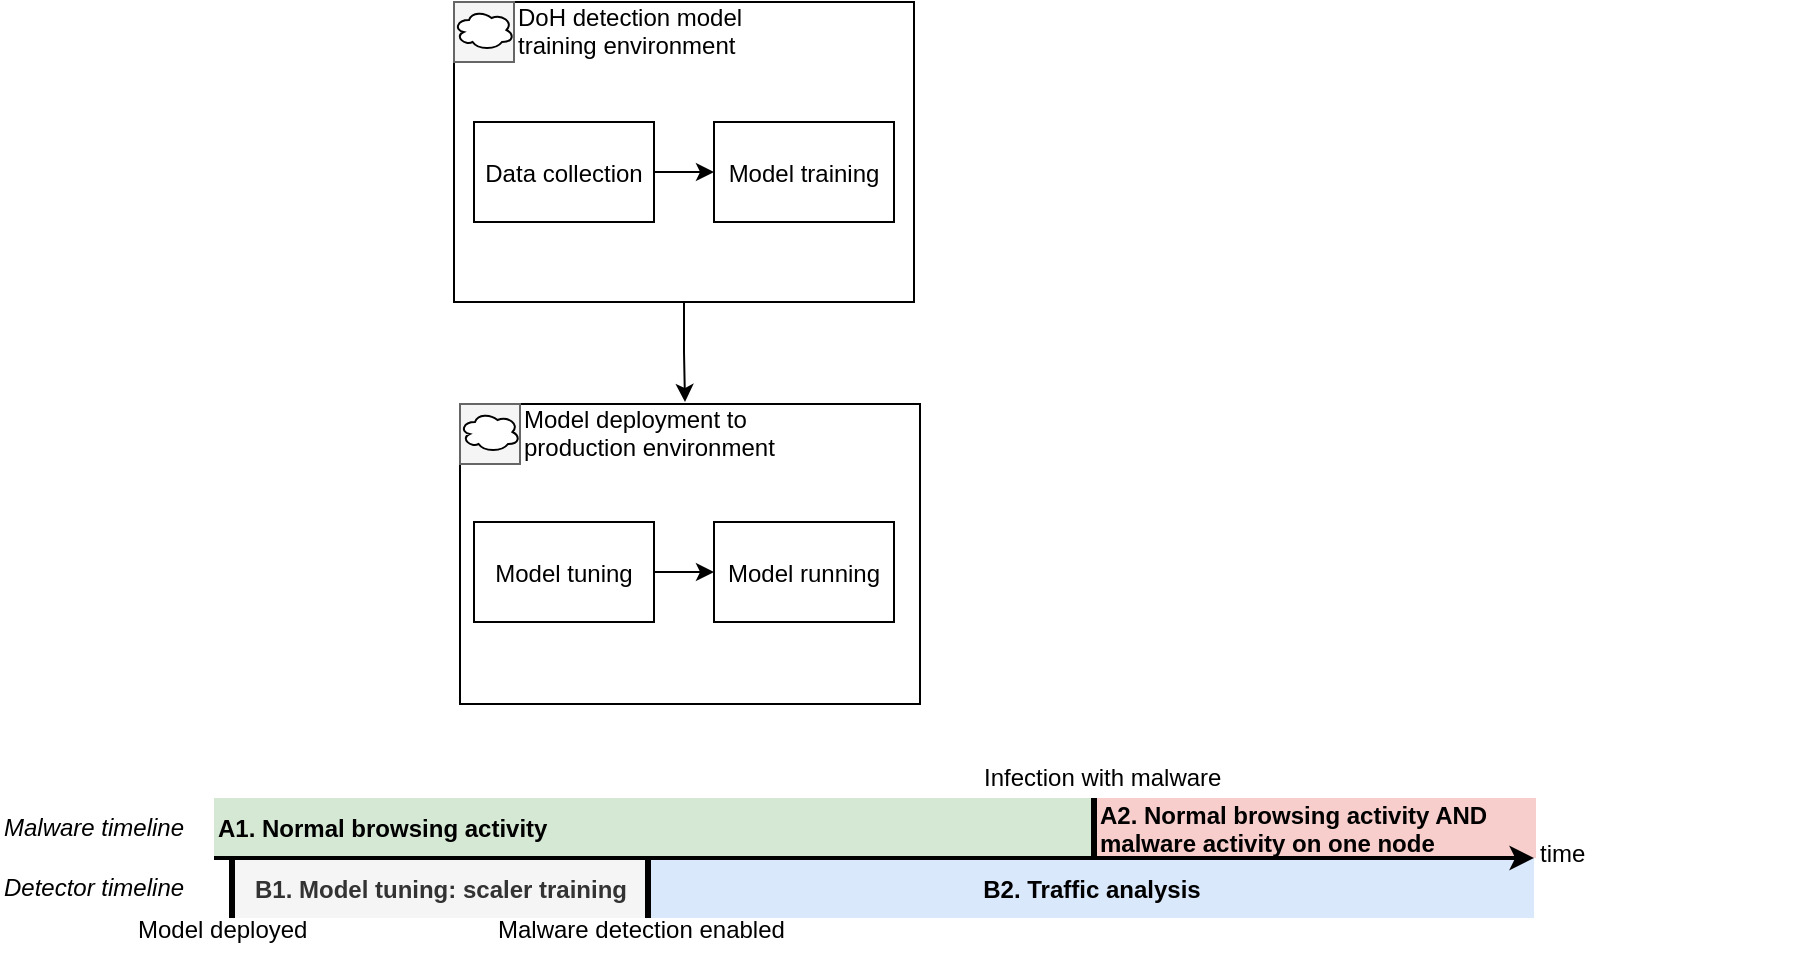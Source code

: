 <mxfile version="20.5.3" type="embed"><diagram id="jLwXgOiIhLEKHpEH9h6s" name="Page-1"><mxGraphModel dx="695" dy="564" grid="1" gridSize="10" guides="1" tooltips="1" connect="1" arrows="1" fold="1" page="1" pageScale="1" pageWidth="1100" pageHeight="850" background="#ffffff" math="0" shadow="0"><root><mxCell id="0"/><mxCell id="1" parent="0"/><mxCell id="81" value="B2. Traffic analysis" style="text;strokeColor=none;fillColor=#dae8fc;align=center;verticalAlign=middle;rounded=0;fontStyle=1" parent="1" vertex="1"><mxGeometry x="345" y="528" width="442" height="30" as="geometry"/></mxCell><mxCell id="64" value="B1. Model tuning: scaler training" style="text;strokeColor=none;fillColor=#f5f5f5;align=center;verticalAlign=middle;rounded=0;fontStyle=1;fontColor=#333333;" parent="1" vertex="1"><mxGeometry x="137" y="528" width="207" height="30" as="geometry"/></mxCell><mxCell id="58" style="edgeStyle=orthogonalEdgeStyle;rounded=0;orthogonalLoop=1;jettySize=auto;entryX=0.75;entryY=0;entryDx=0;entryDy=0;" parent="1" source="44" target="54" edge="1"><mxGeometry relative="1" as="geometry"/></mxCell><mxCell id="44" value="" style="rounded=0;" parent="1" vertex="1"><mxGeometry x="247" y="100" width="230" height="150" as="geometry"/></mxCell><mxCell id="45" value="" style="rounded=0;fillColor=#f5f5f5;fontColor=#333333;strokeColor=#666666;" parent="1" vertex="1"><mxGeometry x="247" y="100" width="30" height="30" as="geometry"/></mxCell><mxCell id="46" value="" style="ellipse;shape=cloud;" parent="1" vertex="1"><mxGeometry x="247" y="104" width="30" height="20" as="geometry"/></mxCell><mxCell id="47" value="DoH detection model&#xA;training environment" style="text;strokeColor=none;fillColor=none;align=left;verticalAlign=middle;rounded=0;" parent="1" vertex="1"><mxGeometry x="277" y="99" width="110" height="30" as="geometry"/></mxCell><mxCell id="50" style="edgeStyle=orthogonalEdgeStyle;rounded=0;orthogonalLoop=1;jettySize=auto;entryX=0;entryY=0.5;entryDx=0;entryDy=0;" parent="1" source="48" target="49" edge="1"><mxGeometry relative="1" as="geometry"/></mxCell><mxCell id="48" value="Data collection" style="rounded=0;" parent="1" vertex="1"><mxGeometry x="257" y="160" width="90" height="50" as="geometry"/></mxCell><mxCell id="49" value="Model training" style="rounded=0;" parent="1" vertex="1"><mxGeometry x="377" y="160" width="90" height="50" as="geometry"/></mxCell><mxCell id="51" value="" style="rounded=0;" parent="1" vertex="1"><mxGeometry x="250" y="301" width="230" height="150" as="geometry"/></mxCell><mxCell id="52" value="" style="rounded=0;fillColor=#f5f5f5;fontColor=#333333;strokeColor=#666666;" parent="1" vertex="1"><mxGeometry x="250" y="301" width="30" height="30" as="geometry"/></mxCell><mxCell id="53" value="" style="ellipse;shape=cloud;" parent="1" vertex="1"><mxGeometry x="250" y="305" width="30" height="20" as="geometry"/></mxCell><mxCell id="54" value="Model deployment to&#xA;production environment" style="text;strokeColor=none;fillColor=none;align=left;verticalAlign=middle;rounded=0;" parent="1" vertex="1"><mxGeometry x="280" y="300" width="110" height="30" as="geometry"/></mxCell><mxCell id="61" style="edgeStyle=orthogonalEdgeStyle;rounded=0;orthogonalLoop=1;jettySize=auto;entryX=0;entryY=0.5;entryDx=0;entryDy=0;" parent="1" source="59" target="60" edge="1"><mxGeometry relative="1" as="geometry"/></mxCell><mxCell id="59" value="Model tuning" style="rounded=0;" parent="1" vertex="1"><mxGeometry x="257" y="360" width="90" height="50" as="geometry"/></mxCell><mxCell id="60" value="Model running" style="rounded=0;" parent="1" vertex="1"><mxGeometry x="377" y="360" width="90" height="50" as="geometry"/></mxCell><mxCell id="63" value="" style="endArrow=none;rounded=0;strokeWidth=3;fontStyle=1" parent="1" edge="1"><mxGeometry width="50" height="50" relative="1" as="geometry"><mxPoint x="136" y="558" as="sourcePoint"/><mxPoint x="136" y="528" as="targetPoint"/></mxGeometry></mxCell><mxCell id="65" value="Model deployed" style="text;strokeColor=none;fillColor=none;align=left;verticalAlign=middle;rounded=0;" parent="1" vertex="1"><mxGeometry x="87" y="548" width="117" height="30" as="geometry"/></mxCell><mxCell id="76" value="" style="endArrow=none;rounded=0;strokeWidth=3;fontStyle=1" parent="1" edge="1"><mxGeometry width="50" height="50" relative="1" as="geometry"><mxPoint x="344" y="558" as="sourcePoint"/><mxPoint x="344" y="528" as="targetPoint"/></mxGeometry></mxCell><mxCell id="78" value="Malware detection enabled" style="text;strokeColor=none;fillColor=none;align=left;verticalAlign=middle;rounded=0;" parent="1" vertex="1"><mxGeometry x="267" y="548" width="190" height="30" as="geometry"/></mxCell><mxCell id="85" value="Infection with malware" style="text;strokeColor=none;fillColor=none;align=left;verticalAlign=middle;rounded=0;" parent="1" vertex="1"><mxGeometry x="510" y="472" width="140" height="30" as="geometry"/></mxCell><mxCell id="92" value="A1. Normal browsing activity" style="text;strokeColor=none;fillColor=#d5e8d4;align=left;verticalAlign=middle;rounded=0;strokeWidth=3;fontStyle=1" parent="1" vertex="1"><mxGeometry x="127" y="498" width="439" height="29" as="geometry"/></mxCell><mxCell id="91" value="A2. Normal browsing activity AND&#xA;malware activity on one node" style="text;strokeColor=none;fillColor=#f8cecc;align=left;verticalAlign=middle;rounded=0;fontStyle=1" parent="1" vertex="1"><mxGeometry x="568" y="498" width="220" height="30" as="geometry"/></mxCell><mxCell id="77" value="" style="endArrow=none;rounded=0;strokeWidth=3;" parent="1" edge="1"><mxGeometry width="50" height="50" relative="1" as="geometry"><mxPoint x="567.0" y="528" as="sourcePoint"/><mxPoint x="567.0" y="498" as="targetPoint"/></mxGeometry></mxCell><mxCell id="62" value="" style="endArrow=classic;rounded=0;strokeWidth=2;" parent="1" edge="1"><mxGeometry width="50" height="50" relative="1" as="geometry"><mxPoint x="127" y="528" as="sourcePoint"/><mxPoint x="787" y="528" as="targetPoint"/></mxGeometry></mxCell><mxCell id="96" value="Detector timeline" style="text;strokeColor=none;fillColor=none;align=left;verticalAlign=middle;rounded=0;fontStyle=2" parent="1" vertex="1"><mxGeometry x="20" y="527" width="117" height="30" as="geometry"/></mxCell><mxCell id="97" value="Malware timeline" style="text;strokeColor=none;fillColor=none;align=left;verticalAlign=middle;rounded=0;fontStyle=2" parent="1" vertex="1"><mxGeometry x="20" y="497" width="117" height="30" as="geometry"/></mxCell><mxCell id="98" value="time" style="text;strokeColor=none;fillColor=none;align=left;verticalAlign=middle;rounded=0;" parent="1" vertex="1"><mxGeometry x="788" y="510" width="140" height="30" as="geometry"/></mxCell></root></mxGraphModel></diagram></mxfile>